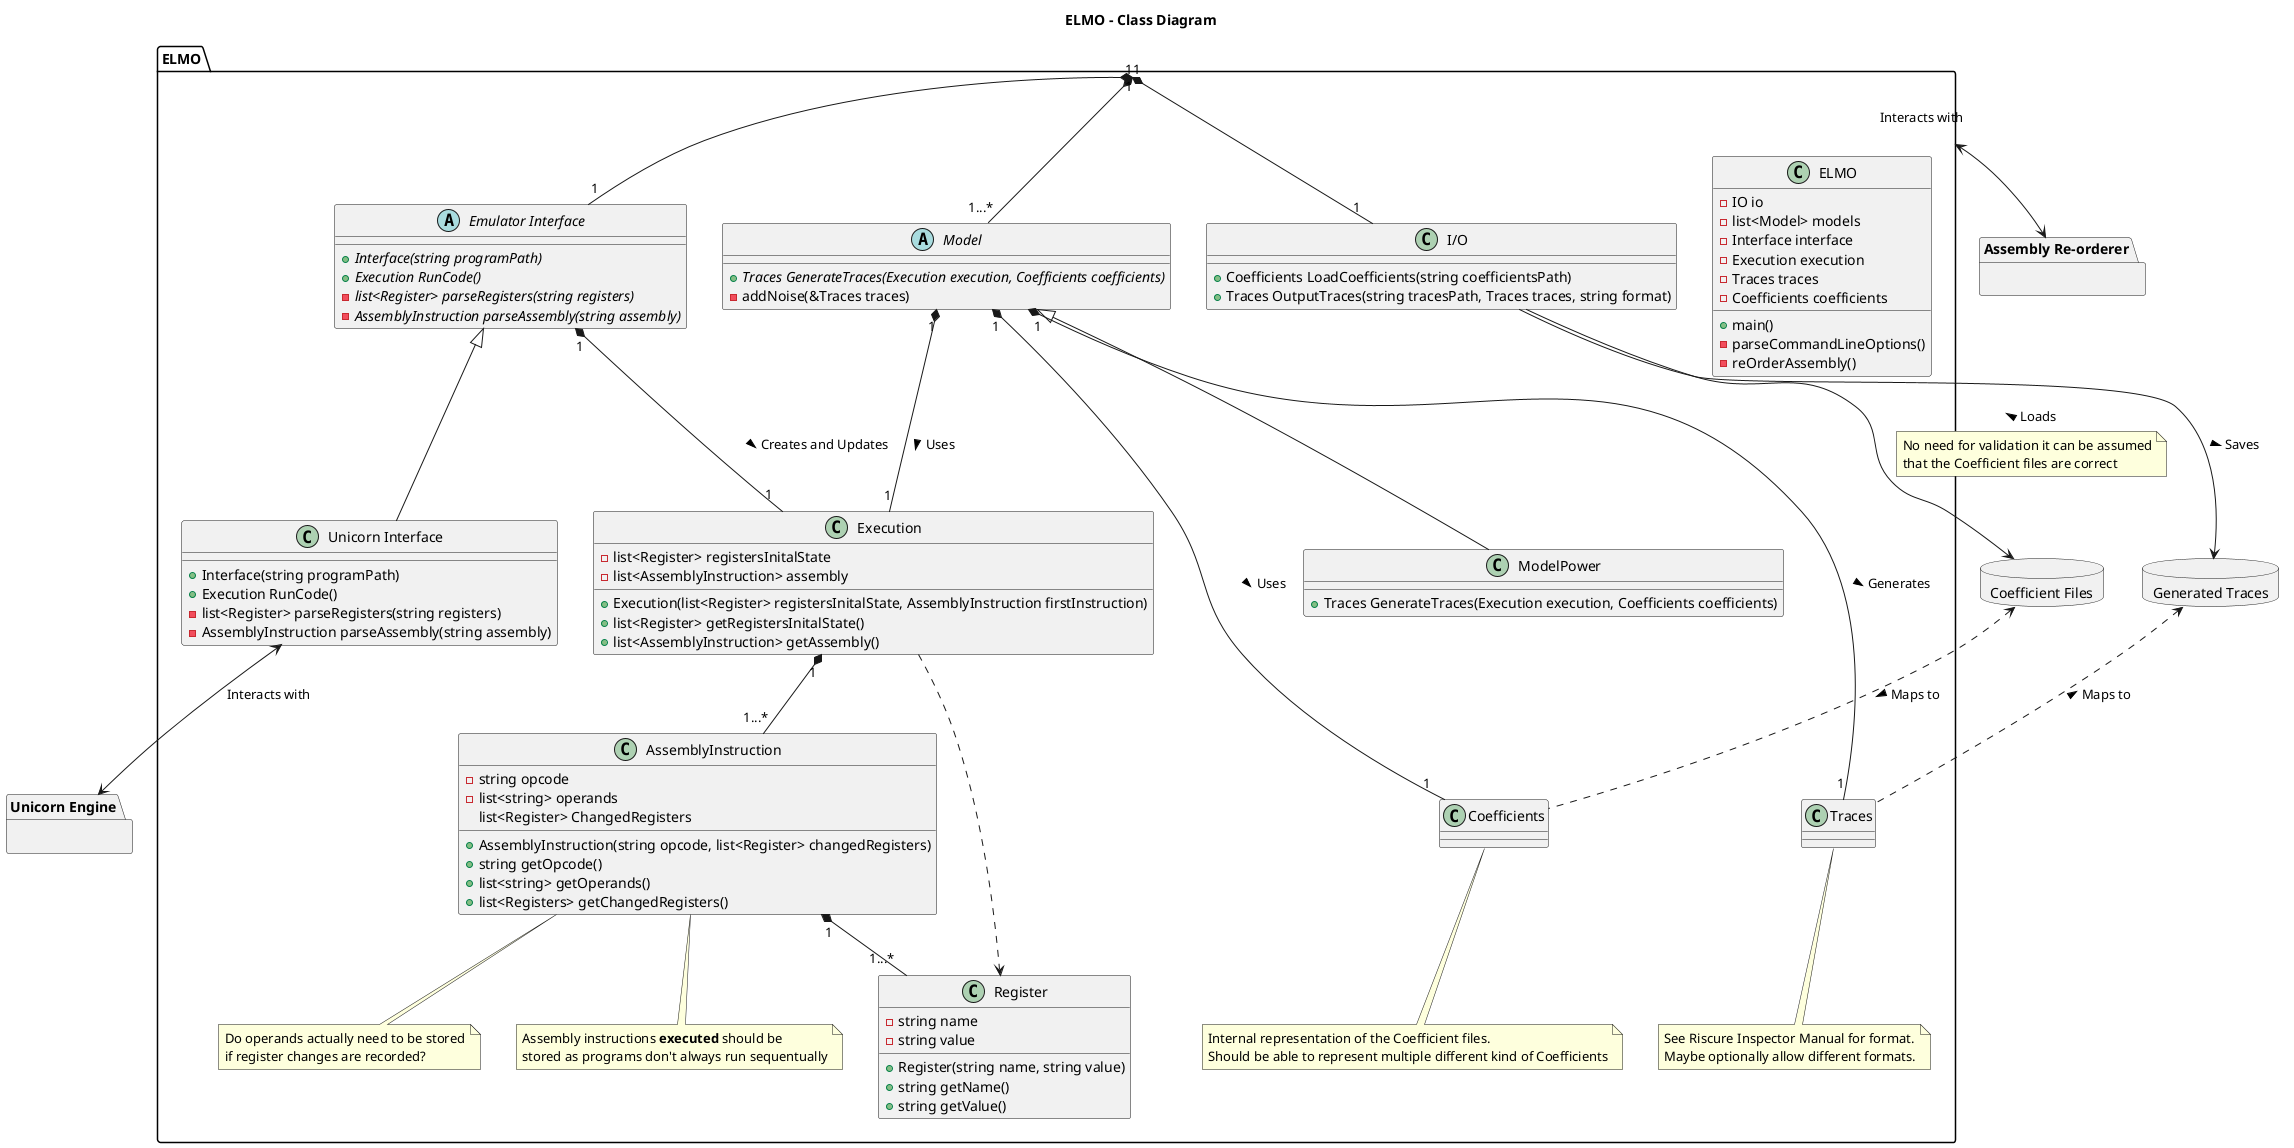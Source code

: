 @startuml

title ELMO - Class Diagram

package ELMO {
    class ELMO {
    -IO io
    -list<Model> models
    -Interface interface
    -Execution execution
    -Traces traces
    -Coefficients coefficients
    +main()
    -parseCommandLineOptions()
    -reOrderAssembly()
    }

    class "I/O" as IO {
    +Coefficients LoadCoefficients(string coefficientsPath)
    +Traces OutputTraces(string tracesPath, Traces traces, string format)
    }

    abstract class "Emulator Interface" {
        {abstract} +Interface(string programPath)
        {abstract} +Execution RunCode()
        {abstract} -list<Register> parseRegisters(string registers)
        {abstract} -AssemblyInstruction parseAssembly(string assembly)
    }

    class "Unicorn Interface" {
        +Interface(string programPath)
        +Execution RunCode()
        -list<Register> parseRegisters(string registers)
        -AssemblyInstruction parseAssembly(string assembly)
    }

    abstract class "Model" {
    +{abstract} Traces GenerateTraces(Execution execution, Coefficients coefficients)
    -addNoise(&Traces traces)
    }

    class ModelPower {
    +Traces GenerateTraces(Execution execution, Coefficients coefficients)
    }

    class Execution {
        -list<Register> registersInitalState
        -list<AssemblyInstruction> assembly
        +Execution(list<Register> registersInitalState, AssemblyInstruction firstInstruction)
        +list<Register> getRegistersInitalState()
        +list<AssemblyInstruction> getAssembly()
    }

    class AssemblyInstruction {
        -string opcode
        -list<string> operands
        list<Register> ChangedRegisters
        +AssemblyInstruction(string opcode, list<Register> changedRegisters)
        +string getOpcode()
        +list<string> getOperands()
        +list<Registers> getChangedRegisters()
    }
    note bottom of AssemblyInstruction
        Do operands actually need to be stored
        if register changes are recorded?
    end note
    note bottom of AssemblyInstruction
        Assembly instructions <b>executed</b> should be
        stored as programs don't always run sequentually
    end note

    class Register {
        -string name
        -string value
        +Register(string name, string value)
        +string getName()
        +string getValue()
    }

    class "Traces" {
    }
    note bottom of Traces
        See Riscure Inspector Manual for format.
        Maybe optionally allow different formats.
    end note

    class "Coefficients" {
    }
    note bottom of Coefficients
        Internal representation of the Coefficient files.
        Should be able to represent multiple different kind of Coefficients
    end note
}

package "Unicorn Engine" {
}

package "Assembly Re-orderer" {
}

package "Coefficient Files" <<Database>> {
}

package "Generated Traces" <<Database>> {
}

Model <|-- ModelPower
"Emulator Interface" <|-- "Unicorn Interface"

ELMO "1"*-- "1" IO
ELMO "1"*-- "1" "Emulator Interface"
ELMO  <--> "Assembly Re-orderer" : Interacts with
ELMO "1"*--"1...*" Model

Model "1"*--"1" Coefficients : Uses >
Model "1"*--"1" Execution : Uses >
Model "1"*--"1" Traces : Generates >

"Unicorn Interface" <--> "Unicorn Engine" : Interacts with

"Emulator Interface" "1"*--"1" Execution : Creates and Updates >
"Execution" "1"*--"1...*" AssemblyInstruction

AssemblyInstruction "1"*--"1...*" Register
Execution ..> Register

IO --> "Coefficient Files" : Loads <
note on link
    No need for validation it can be assumed
    that the Coefficient files are correct
end note
IO --> "Generated Traces" : Saves >

"Coefficient Files" <.. Coefficients : Maps to >
"Generated Traces" <.. Traces : Maps to <

ModelPower -[hidden]- Coefficients
ModelPower -[hidden]- Traces

@enduml
